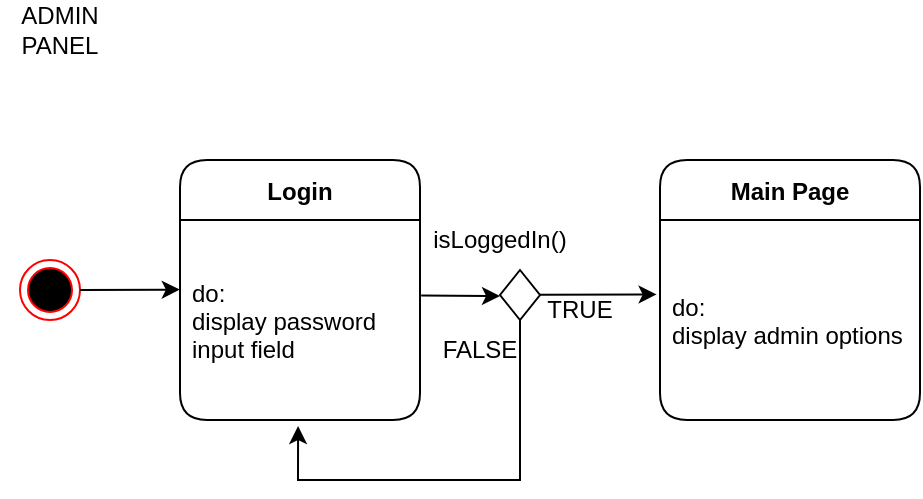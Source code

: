 <mxfile version="15.9.1" type="github">
  <diagram id="bBl0uM8PyTTQ0kxkWniF" name="Page-1">
    <mxGraphModel dx="1497" dy="802" grid="1" gridSize="10" guides="1" tooltips="1" connect="1" arrows="1" fold="1" page="1" pageScale="1" pageWidth="827" pageHeight="1169" math="0" shadow="0">
      <root>
        <mxCell id="0" />
        <mxCell id="1" parent="0" />
        <mxCell id="r1ISIz02WGAyI84771dC-1" value="" style="ellipse;html=1;shape=endState;fillColor=#000000;strokeColor=#ff0000;" parent="1" vertex="1">
          <mxGeometry x="80" y="200" width="30" height="30" as="geometry" />
        </mxCell>
        <mxCell id="r1ISIz02WGAyI84771dC-3" value="Login" style="swimlane;fontStyle=1;childLayout=stackLayout;horizontal=1;startSize=30;horizontalStack=0;resizeParent=1;resizeParentMax=0;resizeLast=0;collapsible=1;marginBottom=0;rounded=1;" parent="1" vertex="1">
          <mxGeometry x="160" y="150" width="120" height="130" as="geometry" />
        </mxCell>
        <mxCell id="r1ISIz02WGAyI84771dC-4" value="do: &#xa;display password &#xa;input field" style="text;strokeColor=none;fillColor=none;align=left;verticalAlign=middle;spacingLeft=4;spacingRight=4;overflow=hidden;points=[[0,0.5],[1,0.5]];portConstraint=eastwest;rotatable=0;" parent="r1ISIz02WGAyI84771dC-3" vertex="1">
          <mxGeometry y="30" width="120" height="100" as="geometry" />
        </mxCell>
        <mxCell id="r1ISIz02WGAyI84771dC-8" value="" style="endArrow=classic;html=1;rounded=0;exitX=1;exitY=0.5;exitDx=0;exitDy=0;entryX=-0.001;entryY=0.348;entryDx=0;entryDy=0;entryPerimeter=0;" parent="1" source="r1ISIz02WGAyI84771dC-1" target="r1ISIz02WGAyI84771dC-4" edge="1">
          <mxGeometry width="50" height="50" relative="1" as="geometry">
            <mxPoint x="160" y="170" as="sourcePoint" />
            <mxPoint x="230" y="215" as="targetPoint" />
          </mxGeometry>
        </mxCell>
        <mxCell id="HgPbjYQ1XVsyM2-B97IY-1" value="ADMIN PANEL" style="text;html=1;strokeColor=none;fillColor=none;align=center;verticalAlign=middle;whiteSpace=wrap;rounded=0;" parent="1" vertex="1">
          <mxGeometry x="70" y="70" width="60" height="30" as="geometry" />
        </mxCell>
        <mxCell id="DFZmVCu-qsXQX8Id_bJ5-1" value="Main Page" style="swimlane;fontStyle=1;childLayout=stackLayout;horizontal=1;startSize=30;horizontalStack=0;resizeParent=1;resizeParentMax=0;resizeLast=0;collapsible=1;marginBottom=0;rounded=1;" vertex="1" parent="1">
          <mxGeometry x="400" y="150" width="130" height="130" as="geometry" />
        </mxCell>
        <mxCell id="DFZmVCu-qsXQX8Id_bJ5-2" value="do: &#xa;display admin options" style="text;strokeColor=none;fillColor=none;align=left;verticalAlign=middle;spacingLeft=4;spacingRight=4;overflow=hidden;points=[[0,0.5],[1,0.5]];portConstraint=eastwest;rotatable=0;" vertex="1" parent="DFZmVCu-qsXQX8Id_bJ5-1">
          <mxGeometry y="30" width="130" height="100" as="geometry" />
        </mxCell>
        <mxCell id="DFZmVCu-qsXQX8Id_bJ5-3" value="" style="rhombus;whiteSpace=wrap;html=1;" vertex="1" parent="1">
          <mxGeometry x="320" y="205" width="20" height="25" as="geometry" />
        </mxCell>
        <mxCell id="DFZmVCu-qsXQX8Id_bJ5-4" value="" style="endArrow=classic;html=1;rounded=0;exitX=1.005;exitY=0.378;exitDx=0;exitDy=0;exitPerimeter=0;" edge="1" parent="1" source="r1ISIz02WGAyI84771dC-4">
          <mxGeometry width="50" height="50" relative="1" as="geometry">
            <mxPoint x="390" y="410" as="sourcePoint" />
            <mxPoint x="320" y="218" as="targetPoint" />
          </mxGeometry>
        </mxCell>
        <mxCell id="DFZmVCu-qsXQX8Id_bJ5-6" value="" style="endArrow=classic;html=1;rounded=0;exitX=1.005;exitY=0.378;exitDx=0;exitDy=0;exitPerimeter=0;entryX=-0.013;entryY=0.372;entryDx=0;entryDy=0;entryPerimeter=0;" edge="1" parent="1" target="DFZmVCu-qsXQX8Id_bJ5-2">
          <mxGeometry width="50" height="50" relative="1" as="geometry">
            <mxPoint x="340.0" y="217.4" as="sourcePoint" />
            <mxPoint x="379.4" y="217.6" as="targetPoint" />
          </mxGeometry>
        </mxCell>
        <mxCell id="DFZmVCu-qsXQX8Id_bJ5-7" value="" style="endArrow=classic;html=1;rounded=0;exitX=1.005;exitY=0.378;exitDx=0;exitDy=0;exitPerimeter=0;entryX=0.492;entryY=1.03;entryDx=0;entryDy=0;entryPerimeter=0;" edge="1" parent="1" target="r1ISIz02WGAyI84771dC-4">
          <mxGeometry width="50" height="50" relative="1" as="geometry">
            <mxPoint x="330" y="230.0" as="sourcePoint" />
            <mxPoint x="300" y="270" as="targetPoint" />
            <Array as="points">
              <mxPoint x="330" y="310" />
              <mxPoint x="219" y="310" />
            </Array>
          </mxGeometry>
        </mxCell>
        <mxCell id="DFZmVCu-qsXQX8Id_bJ5-8" value="isLoggedIn()" style="text;html=1;strokeColor=none;fillColor=none;align=center;verticalAlign=middle;whiteSpace=wrap;rounded=0;" vertex="1" parent="1">
          <mxGeometry x="290" y="175" width="60" height="30" as="geometry" />
        </mxCell>
        <mxCell id="DFZmVCu-qsXQX8Id_bJ5-9" value="TRUE" style="text;html=1;strokeColor=none;fillColor=none;align=center;verticalAlign=middle;whiteSpace=wrap;rounded=0;" vertex="1" parent="1">
          <mxGeometry x="330" y="210" width="60" height="30" as="geometry" />
        </mxCell>
        <mxCell id="DFZmVCu-qsXQX8Id_bJ5-10" value="FALSE" style="text;html=1;strokeColor=none;fillColor=none;align=center;verticalAlign=middle;whiteSpace=wrap;rounded=0;" vertex="1" parent="1">
          <mxGeometry x="280" y="230" width="60" height="30" as="geometry" />
        </mxCell>
      </root>
    </mxGraphModel>
  </diagram>
</mxfile>
